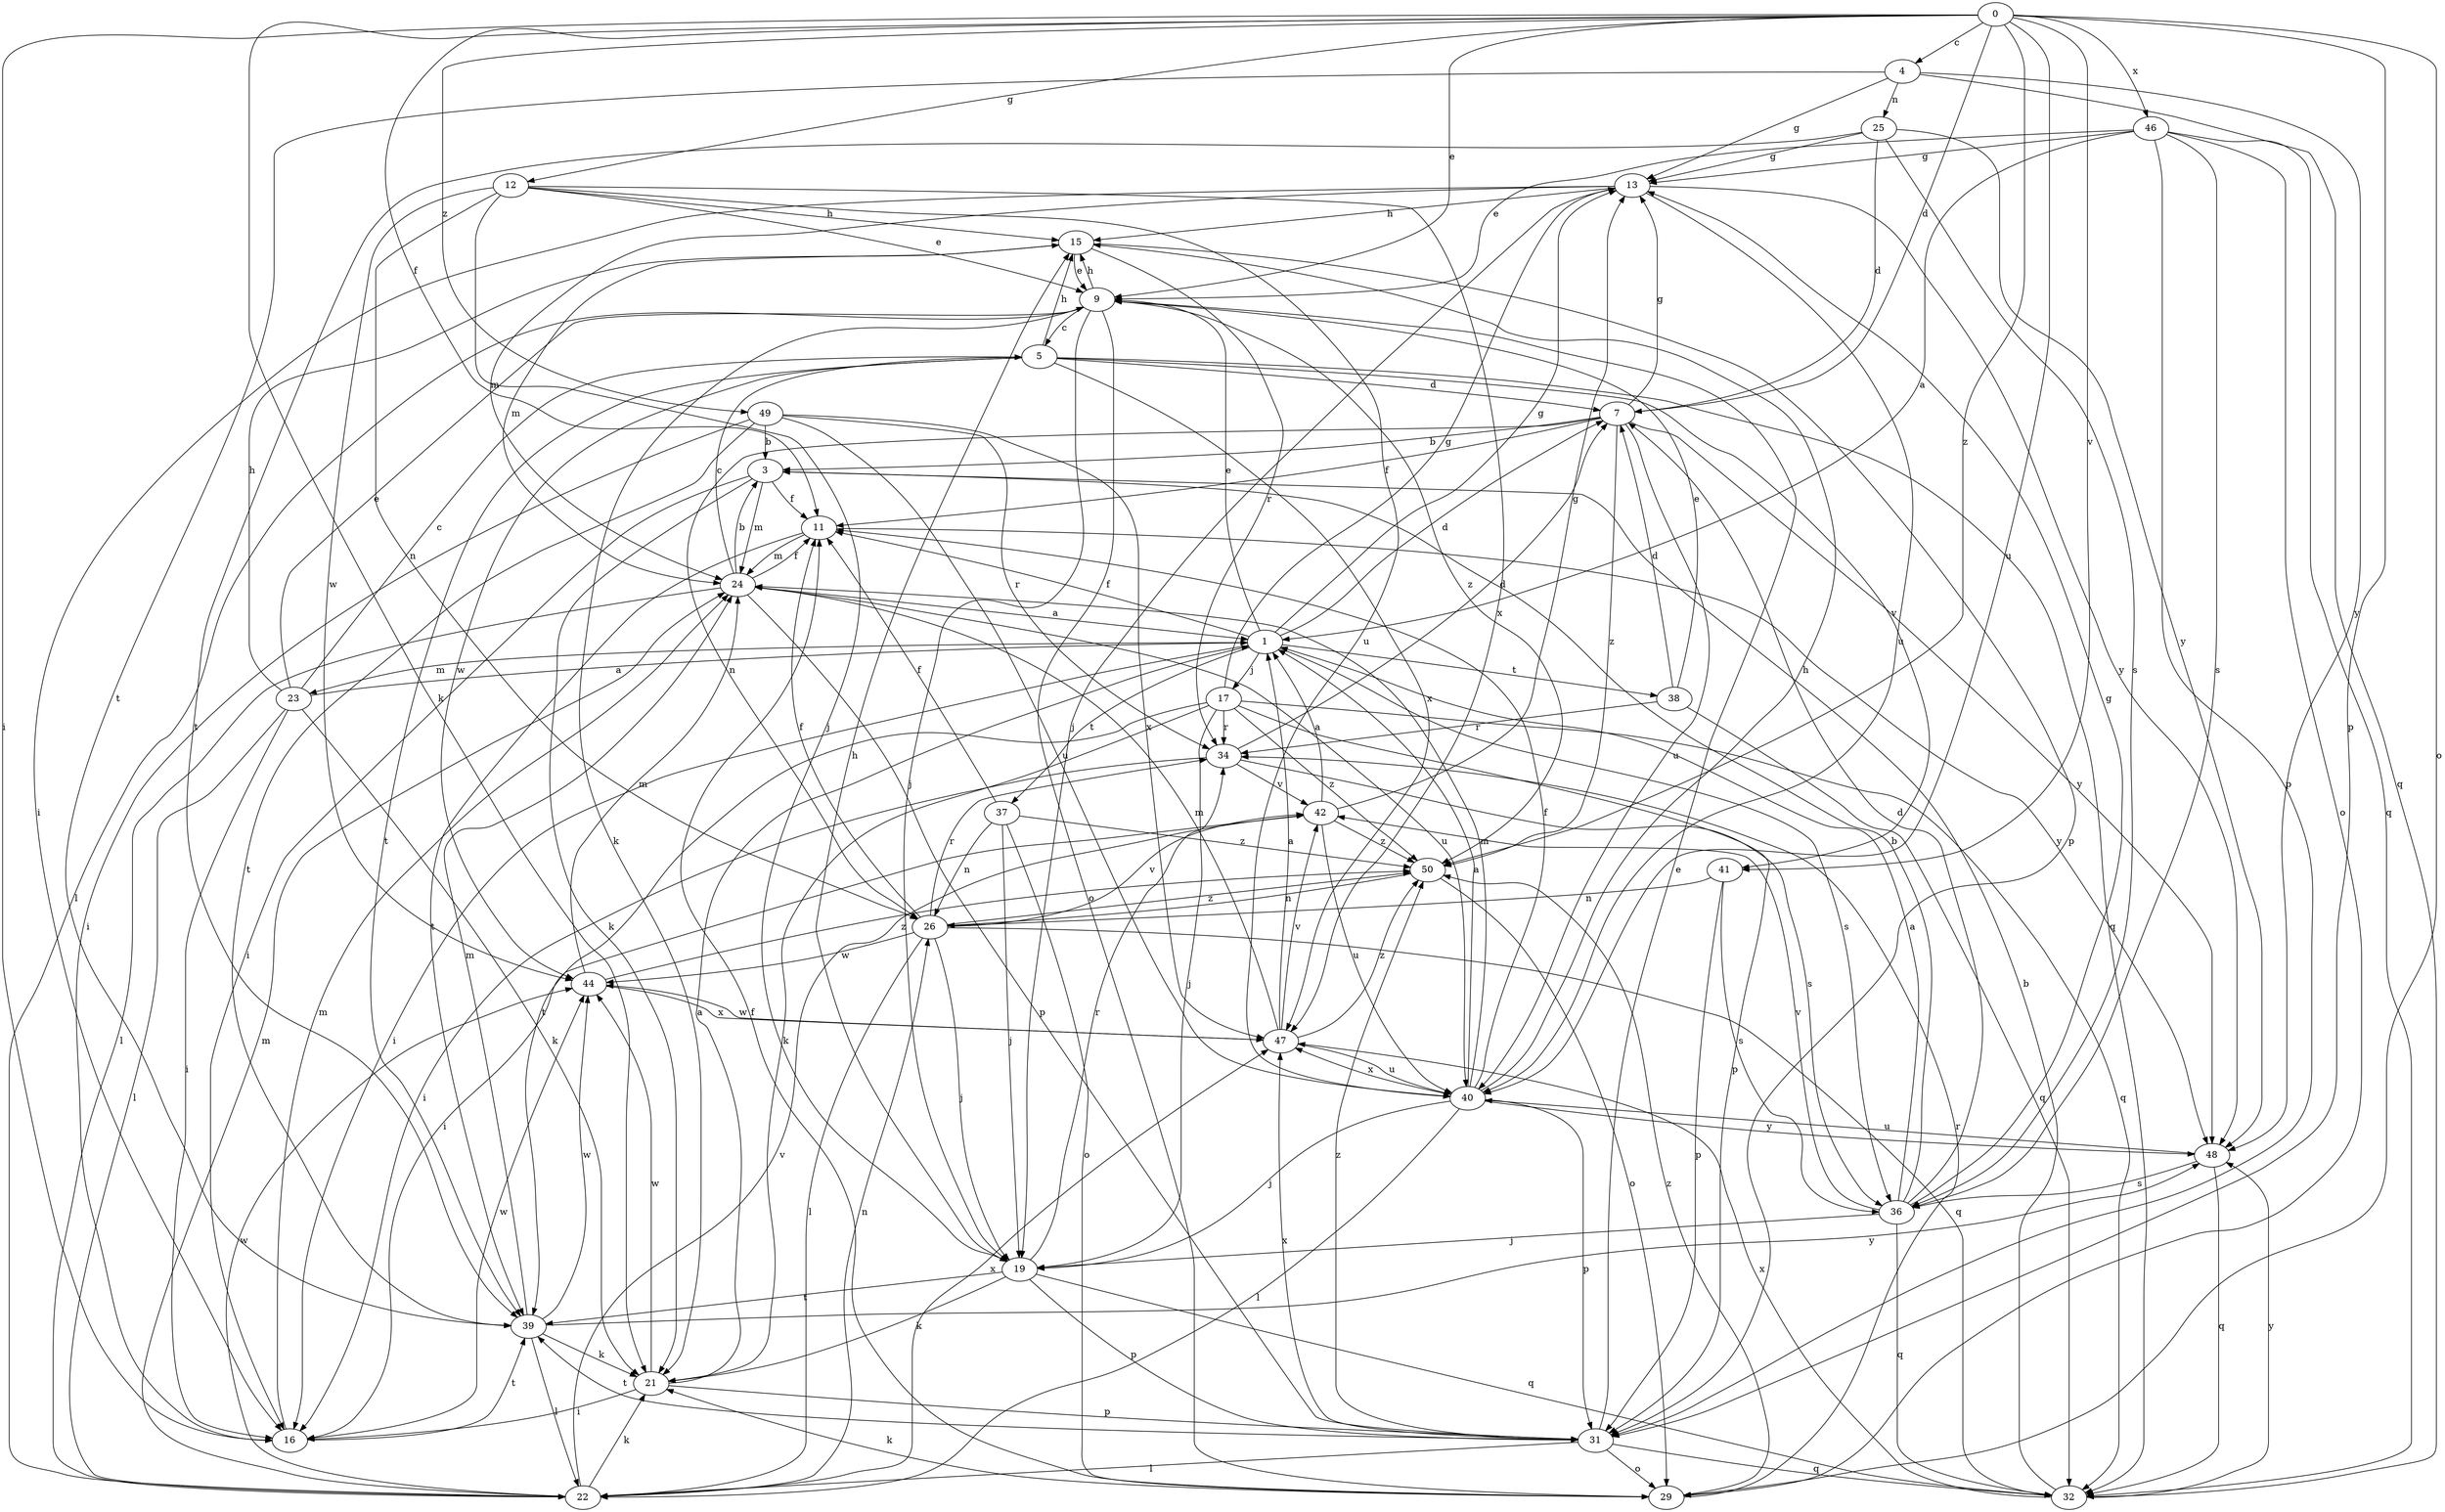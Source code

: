 strict digraph  {
0;
1;
3;
4;
5;
7;
9;
11;
12;
13;
15;
16;
17;
19;
21;
22;
23;
24;
25;
26;
29;
31;
32;
34;
36;
37;
38;
39;
40;
41;
42;
44;
46;
47;
48;
49;
50;
0 -> 4  [label=c];
0 -> 7  [label=d];
0 -> 9  [label=e];
0 -> 11  [label=f];
0 -> 12  [label=g];
0 -> 16  [label=i];
0 -> 21  [label=k];
0 -> 29  [label=o];
0 -> 31  [label=p];
0 -> 40  [label=u];
0 -> 41  [label=v];
0 -> 46  [label=x];
0 -> 49  [label=z];
0 -> 50  [label=z];
1 -> 7  [label=d];
1 -> 9  [label=e];
1 -> 11  [label=f];
1 -> 13  [label=g];
1 -> 16  [label=i];
1 -> 17  [label=j];
1 -> 23  [label=m];
1 -> 36  [label=s];
1 -> 37  [label=t];
1 -> 38  [label=t];
3 -> 11  [label=f];
3 -> 16  [label=i];
3 -> 21  [label=k];
3 -> 24  [label=m];
4 -> 13  [label=g];
4 -> 25  [label=n];
4 -> 32  [label=q];
4 -> 39  [label=t];
4 -> 48  [label=y];
5 -> 7  [label=d];
5 -> 15  [label=h];
5 -> 32  [label=q];
5 -> 39  [label=t];
5 -> 41  [label=v];
5 -> 44  [label=w];
5 -> 47  [label=x];
7 -> 3  [label=b];
7 -> 11  [label=f];
7 -> 13  [label=g];
7 -> 26  [label=n];
7 -> 40  [label=u];
7 -> 48  [label=y];
7 -> 50  [label=z];
9 -> 5  [label=c];
9 -> 15  [label=h];
9 -> 19  [label=j];
9 -> 21  [label=k];
9 -> 22  [label=l];
9 -> 29  [label=o];
9 -> 50  [label=z];
11 -> 24  [label=m];
11 -> 39  [label=t];
11 -> 48  [label=y];
12 -> 9  [label=e];
12 -> 15  [label=h];
12 -> 19  [label=j];
12 -> 26  [label=n];
12 -> 40  [label=u];
12 -> 44  [label=w];
12 -> 47  [label=x];
13 -> 15  [label=h];
13 -> 16  [label=i];
13 -> 19  [label=j];
13 -> 24  [label=m];
13 -> 40  [label=u];
13 -> 48  [label=y];
15 -> 9  [label=e];
15 -> 24  [label=m];
15 -> 31  [label=p];
15 -> 34  [label=r];
16 -> 24  [label=m];
16 -> 39  [label=t];
16 -> 44  [label=w];
17 -> 13  [label=g];
17 -> 19  [label=j];
17 -> 21  [label=k];
17 -> 31  [label=p];
17 -> 32  [label=q];
17 -> 34  [label=r];
17 -> 39  [label=t];
17 -> 50  [label=z];
19 -> 15  [label=h];
19 -> 21  [label=k];
19 -> 31  [label=p];
19 -> 32  [label=q];
19 -> 34  [label=r];
19 -> 39  [label=t];
21 -> 1  [label=a];
21 -> 16  [label=i];
21 -> 31  [label=p];
21 -> 44  [label=w];
22 -> 21  [label=k];
22 -> 24  [label=m];
22 -> 26  [label=n];
22 -> 42  [label=v];
22 -> 44  [label=w];
22 -> 47  [label=x];
23 -> 1  [label=a];
23 -> 5  [label=c];
23 -> 9  [label=e];
23 -> 15  [label=h];
23 -> 16  [label=i];
23 -> 21  [label=k];
23 -> 22  [label=l];
24 -> 1  [label=a];
24 -> 3  [label=b];
24 -> 5  [label=c];
24 -> 11  [label=f];
24 -> 22  [label=l];
24 -> 31  [label=p];
24 -> 40  [label=u];
25 -> 7  [label=d];
25 -> 13  [label=g];
25 -> 36  [label=s];
25 -> 39  [label=t];
25 -> 48  [label=y];
26 -> 11  [label=f];
26 -> 19  [label=j];
26 -> 22  [label=l];
26 -> 32  [label=q];
26 -> 34  [label=r];
26 -> 42  [label=v];
26 -> 44  [label=w];
26 -> 50  [label=z];
29 -> 11  [label=f];
29 -> 21  [label=k];
29 -> 34  [label=r];
29 -> 50  [label=z];
31 -> 9  [label=e];
31 -> 22  [label=l];
31 -> 29  [label=o];
31 -> 32  [label=q];
31 -> 39  [label=t];
31 -> 47  [label=x];
31 -> 50  [label=z];
32 -> 3  [label=b];
32 -> 47  [label=x];
32 -> 48  [label=y];
34 -> 7  [label=d];
34 -> 16  [label=i];
34 -> 36  [label=s];
34 -> 42  [label=v];
36 -> 1  [label=a];
36 -> 3  [label=b];
36 -> 7  [label=d];
36 -> 13  [label=g];
36 -> 19  [label=j];
36 -> 32  [label=q];
36 -> 42  [label=v];
37 -> 11  [label=f];
37 -> 19  [label=j];
37 -> 26  [label=n];
37 -> 29  [label=o];
37 -> 50  [label=z];
38 -> 7  [label=d];
38 -> 9  [label=e];
38 -> 32  [label=q];
38 -> 34  [label=r];
39 -> 21  [label=k];
39 -> 22  [label=l];
39 -> 24  [label=m];
39 -> 44  [label=w];
39 -> 48  [label=y];
40 -> 1  [label=a];
40 -> 11  [label=f];
40 -> 15  [label=h];
40 -> 19  [label=j];
40 -> 22  [label=l];
40 -> 24  [label=m];
40 -> 31  [label=p];
40 -> 47  [label=x];
40 -> 48  [label=y];
41 -> 26  [label=n];
41 -> 31  [label=p];
41 -> 36  [label=s];
42 -> 1  [label=a];
42 -> 13  [label=g];
42 -> 16  [label=i];
42 -> 40  [label=u];
42 -> 50  [label=z];
44 -> 24  [label=m];
44 -> 47  [label=x];
44 -> 50  [label=z];
46 -> 1  [label=a];
46 -> 9  [label=e];
46 -> 13  [label=g];
46 -> 29  [label=o];
46 -> 31  [label=p];
46 -> 32  [label=q];
46 -> 36  [label=s];
47 -> 1  [label=a];
47 -> 24  [label=m];
47 -> 40  [label=u];
47 -> 42  [label=v];
47 -> 44  [label=w];
47 -> 50  [label=z];
48 -> 32  [label=q];
48 -> 36  [label=s];
48 -> 40  [label=u];
49 -> 3  [label=b];
49 -> 16  [label=i];
49 -> 34  [label=r];
49 -> 39  [label=t];
49 -> 40  [label=u];
49 -> 47  [label=x];
50 -> 26  [label=n];
50 -> 29  [label=o];
}
